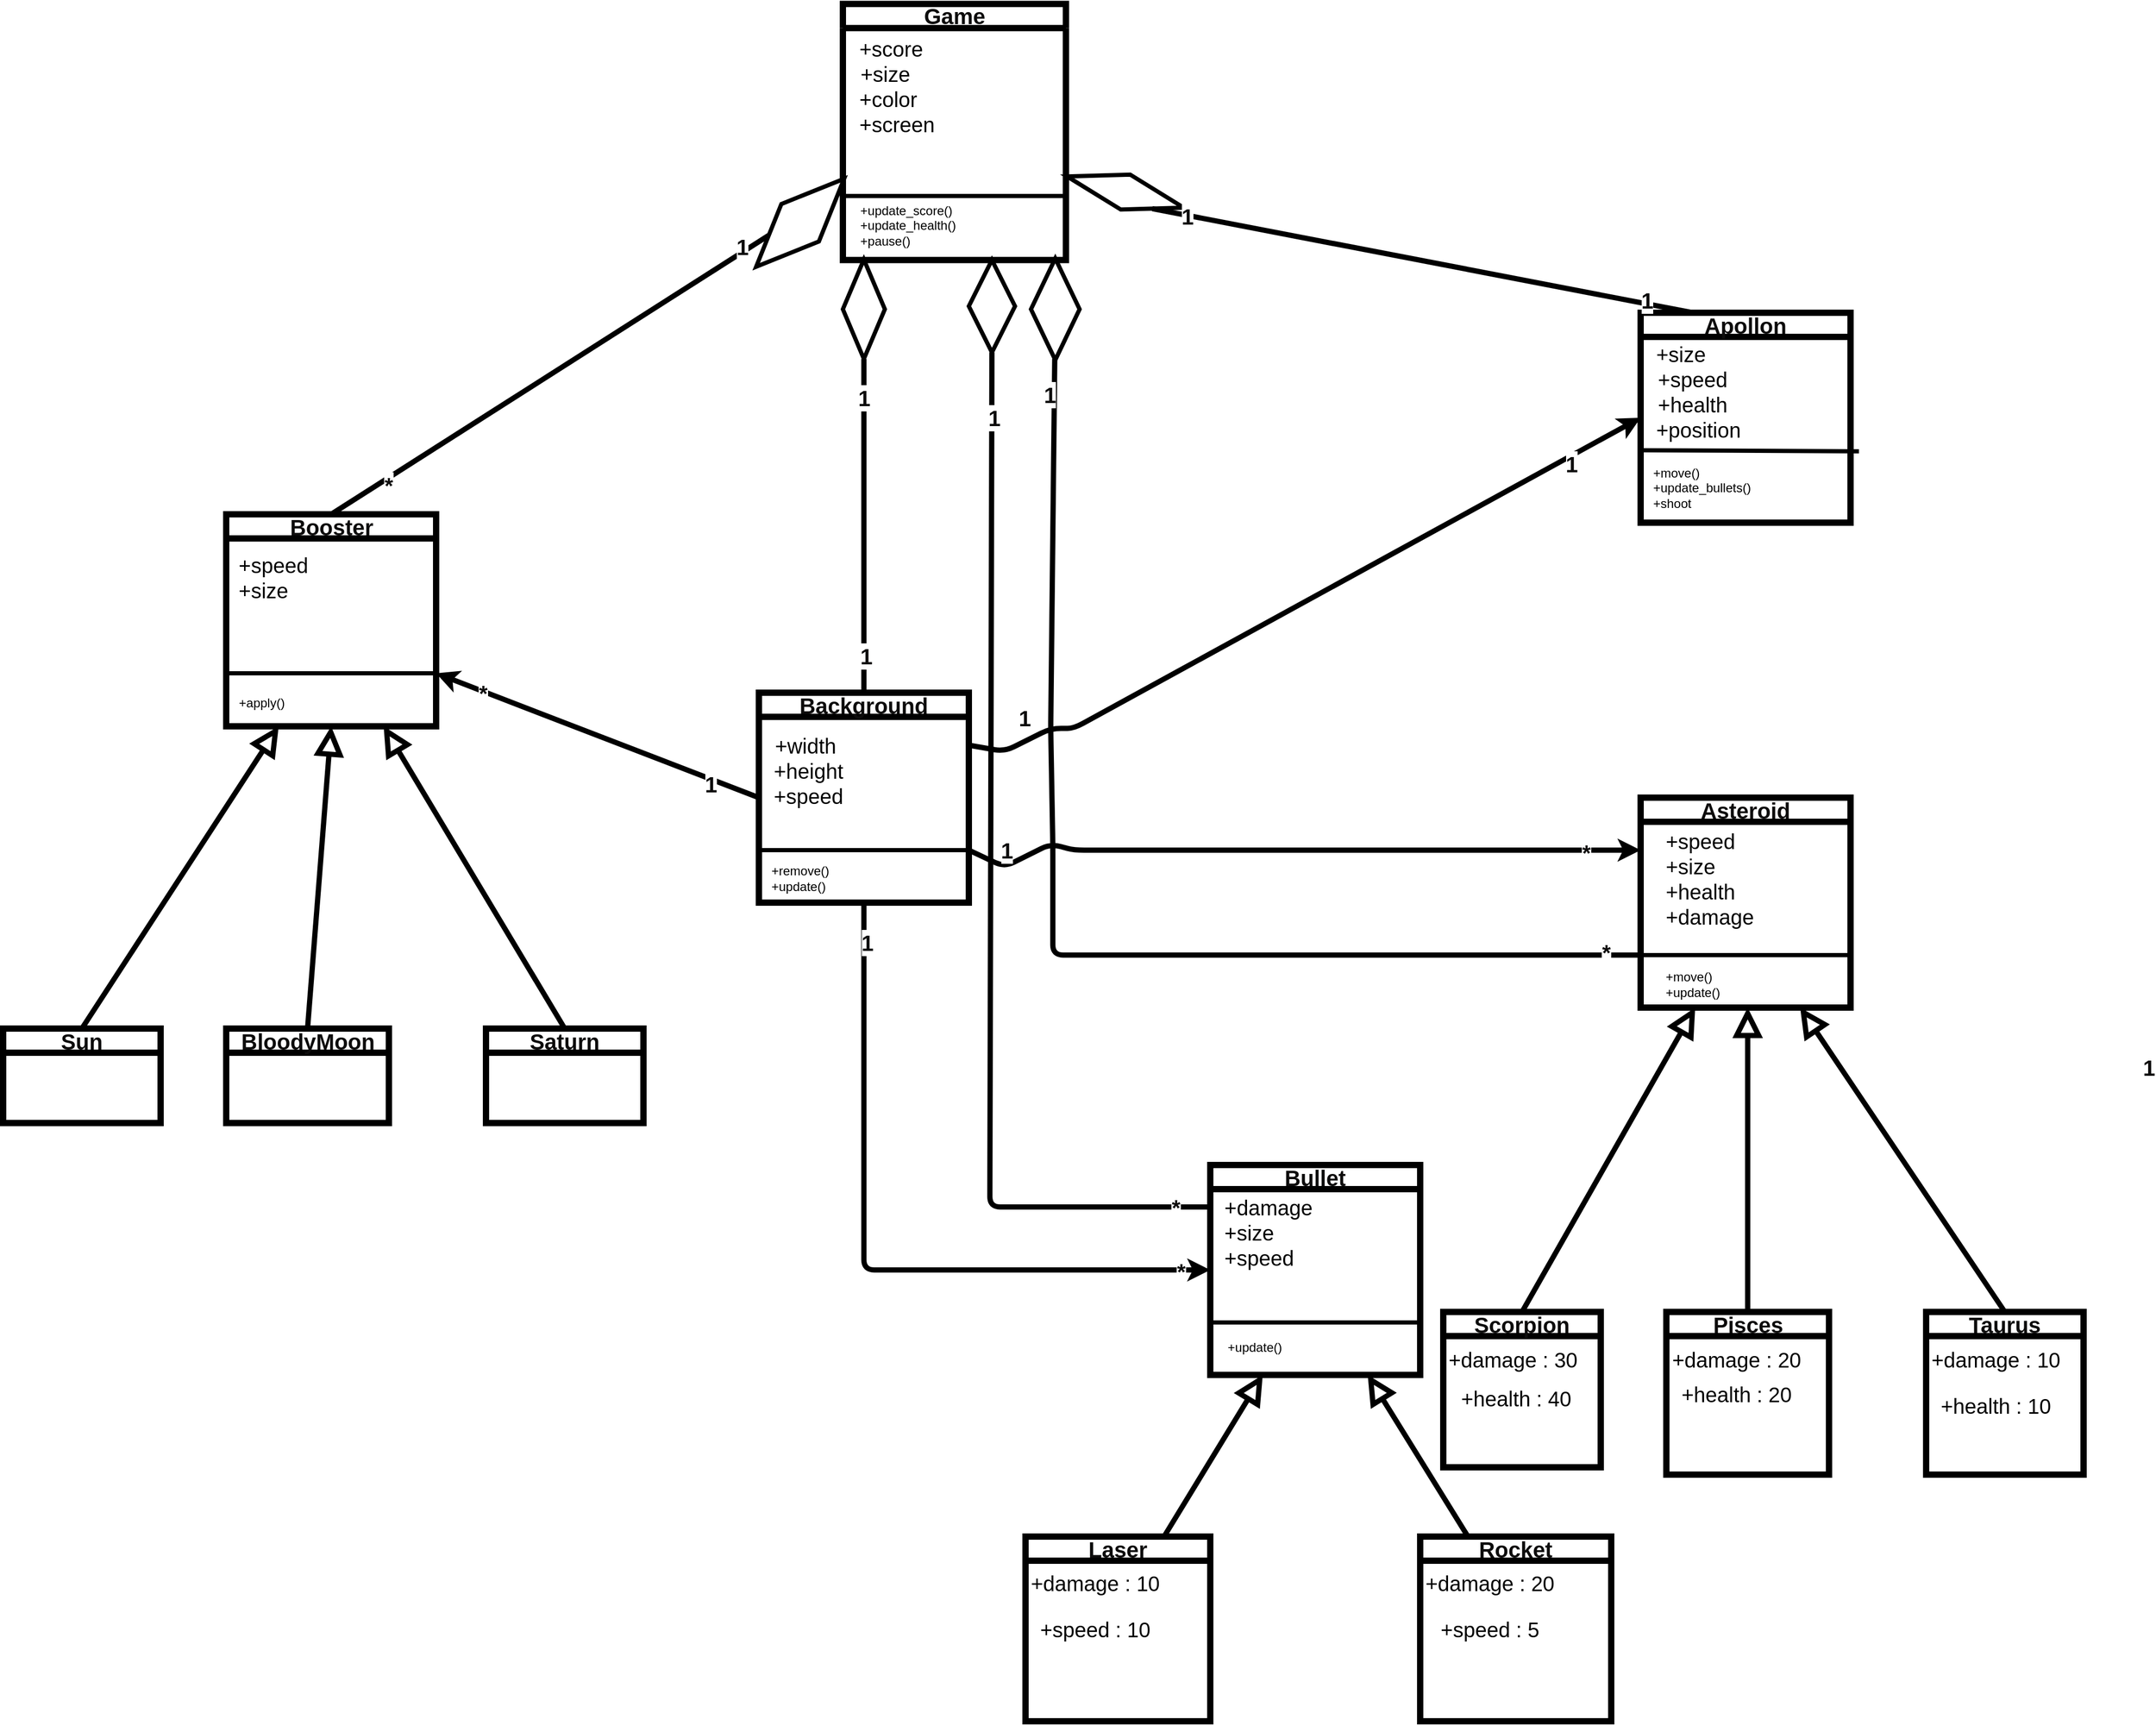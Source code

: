 <mxfile>
    <diagram id="zZiM5lEDfPUhspPy-8sA" name="Sayfa -1">
        <mxGraphModel dx="2327" dy="2325" grid="1" gridSize="22" guides="1" tooltips="1" connect="1" arrows="1" fold="1" page="1" pageScale="1" pageWidth="850" pageHeight="1400" background="#ffffff" math="0" shadow="0">
            <root>
                <mxCell id="0"/>
                <mxCell id="1" parent="0"/>
                <mxCell id="27" value="&lt;font style=&quot;font-size: 21px;&quot;&gt;BloodyMoon&lt;/font&gt;" style="swimlane;whiteSpace=wrap;html=1;fontStyle=1;horizontal=1;labelBorderColor=none;fontColor=#0d0c0c;fontSize=21;strokeWidth=6;" parent="1" vertex="1">
                    <mxGeometry x="-587.5" y="550" width="155" height="90" as="geometry"/>
                </mxCell>
                <mxCell id="34" value="&lt;font style=&quot;font-size: 21px;&quot;&gt;Sun&lt;/font&gt;" style="swimlane;whiteSpace=wrap;html=1;fontStyle=1;horizontal=1;labelBorderColor=none;fontColor=#0d0c0c;fontSize=21;strokeWidth=6;" parent="1" vertex="1">
                    <mxGeometry x="-800" y="550" width="150" height="90" as="geometry"/>
                </mxCell>
                <mxCell id="35" value="&lt;font style=&quot;font-size: 21px;&quot;&gt;Saturn&lt;/font&gt;" style="swimlane;whiteSpace=wrap;html=1;fontStyle=1;horizontal=1;labelBorderColor=none;fontColor=#0d0c0c;fontSize=21;strokeWidth=6;" parent="1" vertex="1">
                    <mxGeometry x="-340" y="550" width="150" height="90" as="geometry"/>
                </mxCell>
                <mxCell id="40" value="&lt;font style=&quot;font-size: 21px;&quot;&gt;Game&lt;/font&gt;" style="swimlane;whiteSpace=wrap;html=1;fontStyle=1;horizontal=1;labelBorderColor=none;fontColor=#0d0c0c;fontSize=21;strokeWidth=6;" parent="1" vertex="1">
                    <mxGeometry y="-426.24" width="212.5" height="244" as="geometry"/>
                </mxCell>
                <mxCell id="136" value="&amp;nbsp; +score&lt;br&gt;+size&lt;br&gt;&amp;nbsp;+color&lt;br&gt;&amp;nbsp; &amp;nbsp; +screen" style="text;html=1;align=center;verticalAlign=middle;resizable=0;points=[];autosize=1;strokeColor=none;fillColor=none;fontSize=20;" parent="40" vertex="1">
                    <mxGeometry x="-15.46" y="23" width="110" height="110" as="geometry"/>
                </mxCell>
                <mxCell id="174" value="&lt;span style=&quot;white-space: pre;&quot;&gt;&#9;&lt;/span&gt;&amp;nbsp; &amp;nbsp; +update_score()&lt;br&gt;&lt;span style=&quot;white-space: pre;&quot;&gt;&#9;&lt;/span&gt;&lt;span style=&quot;white-space-collapse: preserve;&quot;&gt;&amp;nbsp;    &lt;/span&gt;+update_health()&lt;br&gt;+pause()" style="text;html=1;align=center;verticalAlign=middle;resizable=0;points=[];autosize=1;strokeColor=none;fillColor=none;" parent="40" vertex="1">
                    <mxGeometry x="-37.46" y="178" width="154" height="66" as="geometry"/>
                </mxCell>
                <mxCell id="80" style="edgeStyle=none;html=1;fontSize=21;entryX=1;entryY=0.75;entryDx=0;entryDy=0;exitX=0;exitY=0.5;exitDx=0;exitDy=0;fontStyle=1;horizontal=1;labelBorderColor=none;fontColor=#0d0c0c;strokeWidth=5;" parent="1" source="41" target="43" edge="1">
                    <mxGeometry relative="1" as="geometry">
                        <mxPoint x="-130" y="210" as="sourcePoint"/>
                        <mxPoint x="-410" y="160" as="targetPoint"/>
                        <Array as="points"/>
                    </mxGeometry>
                </mxCell>
                <mxCell id="81" value="&lt;font style=&quot;font-size: 21px;&quot;&gt;*&lt;/font&gt;" style="edgeLabel;html=1;align=center;verticalAlign=middle;resizable=0;points=[];fontSize=21;fontStyle=1;horizontal=1;labelBorderColor=none;fontColor=#0d0c0c;" parent="80" vertex="1" connectable="0">
                    <mxGeometry x="0.707" y="1" relative="1" as="geometry">
                        <mxPoint as="offset"/>
                    </mxGeometry>
                </mxCell>
                <mxCell id="82" value="1" style="edgeLabel;html=1;align=center;verticalAlign=middle;resizable=0;points=[];fontSize=21;fontStyle=1;horizontal=1;labelBorderColor=none;fontColor=#0d0c0c;" parent="80" vertex="1" connectable="0">
                    <mxGeometry x="-0.713" y="4" relative="1" as="geometry">
                        <mxPoint as="offset"/>
                    </mxGeometry>
                </mxCell>
                <mxCell id="90" style="edgeStyle=none;html=1;fontSize=21;entryX=0;entryY=0.5;entryDx=0;entryDy=0;exitX=1;exitY=0.25;exitDx=0;exitDy=0;fontStyle=1;horizontal=1;labelBorderColor=none;fontColor=#0d0c0c;strokeWidth=5;" parent="1" source="41" target="85" edge="1">
                    <mxGeometry relative="1" as="geometry">
                        <mxPoint x="120" y="300" as="sourcePoint"/>
                        <mxPoint x="720" y="280" as="targetPoint"/>
                        <Array as="points">
                            <mxPoint x="154" y="286"/>
                            <mxPoint x="198" y="264"/>
                            <mxPoint x="220" y="264"/>
                        </Array>
                    </mxGeometry>
                </mxCell>
                <mxCell id="91" value="1" style="edgeLabel;html=1;align=center;verticalAlign=middle;resizable=0;points=[];fontSize=21;fontStyle=1;horizontal=1;labelBorderColor=none;fontColor=#0d0c0c;" parent="90" vertex="1" connectable="0">
                    <mxGeometry x="0.786" y="-3" relative="1" as="geometry">
                        <mxPoint y="4" as="offset"/>
                    </mxGeometry>
                </mxCell>
                <mxCell id="92" value="&lt;font style=&quot;font-size: 21px;&quot;&gt;1&lt;/font&gt;" style="edgeLabel;html=1;align=center;verticalAlign=middle;resizable=0;points=[];fontSize=21;fontStyle=1;horizontal=1;labelBorderColor=none;fontColor=#0d0c0c;" parent="90" vertex="1" connectable="0">
                    <mxGeometry x="-0.712" y="-4" relative="1" as="geometry">
                        <mxPoint x="-46" y="-14" as="offset"/>
                    </mxGeometry>
                </mxCell>
                <mxCell id="97" style="edgeStyle=none;html=1;fontSize=21;entryX=0;entryY=0.5;entryDx=0;entryDy=0;exitX=0.5;exitY=1;exitDx=0;exitDy=0;fontStyle=1;horizontal=1;labelBorderColor=none;fontColor=#0d0c0c;strokeWidth=5;" parent="1" source="41" target="44" edge="1">
                    <mxGeometry relative="1" as="geometry">
                        <mxPoint x="210.154" y="760.0" as="targetPoint"/>
                        <mxPoint x="10" y="310" as="sourcePoint"/>
                        <Array as="points">
                            <mxPoint x="20" y="780"/>
                            <mxPoint x="220" y="780"/>
                        </Array>
                    </mxGeometry>
                </mxCell>
                <mxCell id="98" value="1" style="edgeLabel;html=1;align=center;verticalAlign=middle;resizable=0;points=[];fontSize=21;fontStyle=1;horizontal=1;labelBorderColor=none;fontColor=#0d0c0c;" parent="97" vertex="1" connectable="0">
                    <mxGeometry x="-0.776" y="3" relative="1" as="geometry">
                        <mxPoint y="-38" as="offset"/>
                    </mxGeometry>
                </mxCell>
                <mxCell id="99" value="&lt;font style=&quot;font-size: 21px;&quot;&gt;*&lt;/font&gt;" style="edgeLabel;html=1;align=center;verticalAlign=middle;resizable=0;points=[];fontSize=21;fontStyle=1;horizontal=1;labelBorderColor=none;fontColor=#0d0c0c;" parent="97" vertex="1" connectable="0">
                    <mxGeometry x="0.776" y="-1" relative="1" as="geometry">
                        <mxPoint x="48" as="offset"/>
                    </mxGeometry>
                </mxCell>
                <mxCell id="116" style="edgeStyle=none;html=1;exitX=1;exitY=0.75;exitDx=0;exitDy=0;entryX=0;entryY=0.25;entryDx=0;entryDy=0;fontStyle=1;horizontal=1;labelBorderColor=none;fontColor=#0d0c0c;fontSize=21;strokeWidth=5;" parent="1" source="41" target="42" edge="1">
                    <mxGeometry relative="1" as="geometry">
                        <Array as="points">
                            <mxPoint x="154" y="396"/>
                            <mxPoint x="198" y="374"/>
                            <mxPoint x="220" y="380"/>
                        </Array>
                    </mxGeometry>
                </mxCell>
                <mxCell id="117" value="&lt;span style=&quot;font-size: 21px;&quot;&gt;&lt;br style=&quot;font-size: 21px;&quot;&gt;&lt;/span&gt;" style="edgeLabel;html=1;align=center;verticalAlign=middle;resizable=0;points=[];fontStyle=1;horizontal=1;labelBorderColor=none;fontColor=#0d0c0c;fontSize=21;" parent="116" vertex="1" connectable="0">
                    <mxGeometry x="-0.853" relative="1" as="geometry">
                        <mxPoint as="offset"/>
                    </mxGeometry>
                </mxCell>
                <mxCell id="119" value="&lt;font style=&quot;font-size: 21px;&quot;&gt;1&lt;/font&gt;" style="edgeLabel;html=1;align=center;verticalAlign=middle;resizable=0;points=[];fontSize=21;fontStyle=1;horizontal=1;labelBorderColor=none;fontColor=#0d0c0c;" parent="116" vertex="1" connectable="0">
                    <mxGeometry x="-0.834" y="-7" relative="1" as="geometry">
                        <mxPoint x="-16" y="-15" as="offset"/>
                    </mxGeometry>
                </mxCell>
                <mxCell id="121" value="&lt;font style=&quot;font-size: 21px;&quot;&gt;*&lt;/font&gt;" style="edgeLabel;html=1;align=center;verticalAlign=middle;resizable=0;points=[];fontSize=21;fontStyle=1;horizontal=1;labelBorderColor=none;fontColor=#0d0c0c;" parent="116" vertex="1" connectable="0">
                    <mxGeometry x="0.843" y="-2" relative="1" as="geometry">
                        <mxPoint x="-1" as="offset"/>
                    </mxGeometry>
                </mxCell>
                <mxCell id="41" value="&lt;font style=&quot;font-size: 21px;&quot;&gt;Background&lt;/font&gt;" style="swimlane;whiteSpace=wrap;html=1;fontStyle=1;horizontal=1;labelBorderColor=none;fontColor=#0d0c0c;fontSize=21;strokeWidth=6;" parent="1" vertex="1">
                    <mxGeometry x="-80" y="230" width="200" height="200" as="geometry"/>
                </mxCell>
                <mxCell id="135" value="&lt;font style=&quot;font-size: 20px;&quot;&gt;+width&lt;br&gt;&amp;nbsp;+height&lt;br&gt;&amp;nbsp;+speed&lt;br&gt;&lt;/font&gt;" style="text;html=1;align=center;verticalAlign=middle;resizable=0;points=[];autosize=1;strokeColor=none;fillColor=none;" parent="41" vertex="1">
                    <mxGeometry y="30" width="88" height="88" as="geometry"/>
                </mxCell>
                <mxCell id="178" value="+remove()&lt;br&gt;&lt;div style=&quot;text-align: left;&quot;&gt;&lt;span style=&quot;background-color: initial;&quot;&gt;+update()&lt;/span&gt;&lt;/div&gt;" style="text;html=1;align=center;verticalAlign=middle;resizable=0;points=[];autosize=1;strokeColor=none;fillColor=none;" parent="41" vertex="1">
                    <mxGeometry x="6.27" y="155" width="66" height="44" as="geometry"/>
                </mxCell>
                <mxCell id="42" value="&lt;font style=&quot;font-size: 21px;&quot;&gt;Asteroid&lt;/font&gt;" style="swimlane;whiteSpace=wrap;html=1;fontStyle=1;horizontal=1;labelBorderColor=none;fontColor=#0d0c0c;fontSize=21;strokeWidth=6;" parent="1" vertex="1">
                    <mxGeometry x="760" y="330" width="200" height="200" as="geometry"/>
                </mxCell>
                <mxCell id="157" value="+speed&lt;br&gt;+size&lt;br&gt;+health&lt;br&gt;+damage" style="text;html=1;align=left;verticalAlign=middle;resizable=0;points=[];autosize=1;strokeColor=none;fillColor=none;fontSize=20;" parent="42" vertex="1">
                    <mxGeometry x="22" y="22" width="110" height="110" as="geometry"/>
                </mxCell>
                <mxCell id="176" value="+move()&lt;br&gt;&lt;div style=&quot;&quot;&gt;&lt;span style=&quot;background-color: initial;&quot;&gt;+update()&lt;/span&gt;&lt;/div&gt;" style="text;html=1;align=left;verticalAlign=middle;resizable=0;points=[];autosize=1;strokeColor=none;fillColor=none;" parent="42" vertex="1">
                    <mxGeometry x="22" y="156" width="66" height="44" as="geometry"/>
                </mxCell>
                <mxCell id="43" value="&lt;font style=&quot;font-size: 21px;&quot;&gt;Booster&lt;/font&gt;" style="swimlane;whiteSpace=wrap;html=1;fontStyle=1;horizontal=1;labelBorderColor=none;fontColor=#0d0c0c;fontSize=21;strokeWidth=6;" parent="1" vertex="1">
                    <mxGeometry x="-587.5" y="60" width="200" height="202" as="geometry"/>
                </mxCell>
                <mxCell id="156" value="+speed&lt;br&gt;&lt;div style=&quot;text-align: left;&quot;&gt;&lt;span style=&quot;background-color: initial;&quot;&gt;+size&lt;/span&gt;&lt;/div&gt;" style="text;html=1;align=center;verticalAlign=middle;resizable=0;points=[];autosize=1;strokeColor=none;fillColor=none;fontSize=20;" parent="43" vertex="1">
                    <mxGeometry y="27" width="88" height="66" as="geometry"/>
                </mxCell>
                <mxCell id="179" value="+apply()" style="text;html=1;align=center;verticalAlign=middle;resizable=0;points=[];autosize=1;strokeColor=none;fillColor=none;" parent="43" vertex="1">
                    <mxGeometry y="158" width="66" height="44" as="geometry"/>
                </mxCell>
                <mxCell id="31" value="&lt;font style=&quot;font-size: 21px;&quot;&gt;Rocket&lt;/font&gt;" style="swimlane;whiteSpace=wrap;html=1;fontStyle=1;horizontal=1;labelBorderColor=none;fontColor=#0d0c0c;fontSize=21;strokeWidth=6;" parent="1" vertex="1">
                    <mxGeometry x="550" y="1034" width="182" height="176" as="geometry"/>
                </mxCell>
                <mxCell id="169" value="+damage : 20" style="text;html=1;align=center;verticalAlign=middle;resizable=0;points=[];autosize=1;strokeColor=none;fillColor=none;fontSize=20;" parent="31" vertex="1">
                    <mxGeometry y="22" width="132" height="44" as="geometry"/>
                </mxCell>
                <mxCell id="172" value="+speed : 5" style="text;html=1;align=center;verticalAlign=middle;resizable=0;points=[];autosize=1;strokeColor=none;fillColor=none;fontSize=20;" parent="31" vertex="1">
                    <mxGeometry x="11" y="66" width="110" height="44" as="geometry"/>
                </mxCell>
                <mxCell id="44" value="&lt;font style=&quot;font-size: 21px;&quot;&gt;Bullet&lt;/font&gt;" style="swimlane;whiteSpace=wrap;html=1;startSize=23;fontStyle=1;horizontal=1;labelBorderColor=none;fontColor=#0d0c0c;fontSize=21;strokeWidth=6;" parent="1" vertex="1">
                    <mxGeometry x="350" y="680" width="200" height="200" as="geometry"/>
                </mxCell>
                <mxCell id="158" value="&lt;div style=&quot;text-align: left;&quot;&gt;&lt;span style=&quot;background-color: initial;&quot;&gt;+damage&lt;/span&gt;&lt;/div&gt;&lt;div style=&quot;text-align: left;&quot;&gt;&lt;span style=&quot;background-color: initial;&quot;&gt;+size&lt;/span&gt;&lt;/div&gt;&lt;div style=&quot;text-align: left;&quot;&gt;&lt;span style=&quot;background-color: initial;&quot;&gt;+speed&lt;/span&gt;&lt;/div&gt;" style="text;html=1;align=center;verticalAlign=middle;resizable=0;points=[];autosize=1;strokeColor=none;fillColor=none;fontSize=20;" parent="44" vertex="1">
                    <mxGeometry y="20" width="110" height="88" as="geometry"/>
                </mxCell>
                <mxCell id="177" value="+update()" style="text;html=1;align=center;verticalAlign=middle;resizable=0;points=[];autosize=1;strokeColor=none;fillColor=none;" parent="44" vertex="1">
                    <mxGeometry x="9" y="151.5" width="66" height="44" as="geometry"/>
                </mxCell>
                <mxCell id="46" value="" style="endArrow=none;html=1;exitX=0.5;exitY=0;exitDx=0;exitDy=0;entryX=0;entryY=1;entryDx=0;entryDy=0;fontStyle=1;horizontal=1;labelBorderColor=none;fontColor=#0d0c0c;fontSize=21;strokeWidth=5;" parent="1" source="43" target="45" edge="1">
                    <mxGeometry width="50" height="50" relative="1" as="geometry">
                        <mxPoint x="188" y="370" as="sourcePoint"/>
                        <mxPoint x="-30" y="-190" as="targetPoint"/>
                    </mxGeometry>
                </mxCell>
                <mxCell id="59" value="1&lt;br style=&quot;font-size: 21px;&quot;&gt;" style="edgeLabel;html=1;align=center;verticalAlign=middle;resizable=0;points=[];fontSize=21;fontStyle=1;horizontal=1;labelBorderColor=none;fontColor=#0d0c0c;" parent="46" vertex="1" connectable="0">
                    <mxGeometry x="0.771" y="-1" relative="1" as="geometry">
                        <mxPoint x="21" y="-21" as="offset"/>
                    </mxGeometry>
                </mxCell>
                <mxCell id="78" value="&lt;font style=&quot;font-size: 21px;&quot;&gt;*&lt;/font&gt;" style="edgeLabel;html=1;align=center;verticalAlign=middle;resizable=0;points=[];fontSize=21;fontStyle=1;horizontal=1;labelBorderColor=none;fontColor=#0d0c0c;" parent="46" vertex="1" connectable="0">
                    <mxGeometry x="-0.61" y="-2" relative="1" as="geometry">
                        <mxPoint x="-28" y="22" as="offset"/>
                    </mxGeometry>
                </mxCell>
                <mxCell id="58" value="" style="rhombus;whiteSpace=wrap;html=1;fontStyle=1;horizontal=1;labelBorderColor=none;fontColor=#0d0c0c;fontSize=21;strokeWidth=4;" parent="1" vertex="1">
                    <mxGeometry y="-182.75" width="40" height="94.75" as="geometry"/>
                </mxCell>
                <mxCell id="61" value="" style="endArrow=none;html=1;fontSize=21;entryX=0.5;entryY=1;entryDx=0;entryDy=0;exitX=0.5;exitY=0;exitDx=0;exitDy=0;fontStyle=1;horizontal=1;labelBorderColor=none;fontColor=#0d0c0c;strokeWidth=5;" parent="1" source="41" target="58" edge="1">
                    <mxGeometry width="50" height="50" relative="1" as="geometry">
                        <mxPoint x="280" y="320" as="sourcePoint"/>
                        <mxPoint x="310" y="260" as="targetPoint"/>
                    </mxGeometry>
                </mxCell>
                <mxCell id="62" value="1" style="edgeLabel;html=1;align=center;verticalAlign=middle;resizable=0;points=[];fontSize=21;fontStyle=1;horizontal=1;labelBorderColor=none;fontColor=#0d0c0c;" parent="61" vertex="1" connectable="0">
                    <mxGeometry x="0.772" relative="1" as="geometry">
                        <mxPoint as="offset"/>
                    </mxGeometry>
                </mxCell>
                <mxCell id="63" value="1" style="edgeLabel;html=1;align=center;verticalAlign=middle;resizable=0;points=[];fontSize=21;fontStyle=1;horizontal=1;labelBorderColor=none;fontColor=#0d0c0c;" parent="61" vertex="1" connectable="0">
                    <mxGeometry x="-0.779" y="-2" relative="1" as="geometry">
                        <mxPoint as="offset"/>
                    </mxGeometry>
                </mxCell>
                <mxCell id="67" value="" style="endArrow=none;html=1;fontSize=21;exitX=0;exitY=0.75;exitDx=0;exitDy=0;fontStyle=1;horizontal=1;labelBorderColor=none;fontColor=#0d0c0c;strokeWidth=5;" parent="1" source="42" target="71" edge="1">
                    <mxGeometry width="50" height="50" relative="1" as="geometry">
                        <mxPoint x="550" y="260" as="sourcePoint"/>
                        <mxPoint x="300" y="210" as="targetPoint"/>
                        <Array as="points">
                            <mxPoint x="200" y="480"/>
                            <mxPoint x="200" y="374"/>
                            <mxPoint x="198" y="264"/>
                        </Array>
                    </mxGeometry>
                </mxCell>
                <mxCell id="74" value="&lt;font style=&quot;font-size: 21px;&quot;&gt;1&lt;/font&gt;" style="edgeLabel;html=1;align=center;verticalAlign=middle;resizable=0;points=[];fontSize=21;fontStyle=1;horizontal=1;labelBorderColor=none;fontColor=#0d0c0c;" parent="67" vertex="1" connectable="0">
                    <mxGeometry x="0.735" y="3" relative="1" as="geometry">
                        <mxPoint y="-116" as="offset"/>
                    </mxGeometry>
                </mxCell>
                <mxCell id="105" value="&lt;font style=&quot;font-size: 21px;&quot;&gt;*&lt;/font&gt;" style="edgeLabel;html=1;align=center;verticalAlign=middle;resizable=0;points=[];fontSize=21;fontStyle=1;horizontal=1;labelBorderColor=none;fontColor=#0d0c0c;" parent="67" vertex="1" connectable="0">
                    <mxGeometry x="-0.941" y="-3" relative="1" as="geometry">
                        <mxPoint as="offset"/>
                    </mxGeometry>
                </mxCell>
                <mxCell id="71" value="" style="rhombus;whiteSpace=wrap;html=1;fontSize=21;rotation=90;fontStyle=1;horizontal=1;labelBorderColor=none;fontColor=#0d0c0c;strokeWidth=4;" parent="1" vertex="1">
                    <mxGeometry x="154" y="-158.53" width="96.72" height="46.32" as="geometry"/>
                </mxCell>
                <mxCell id="84" value="" style="rhombus;whiteSpace=wrap;html=1;rotation=-75;fontStyle=1;horizontal=1;labelBorderColor=none;fontColor=#0d0c0c;fontSize=21;strokeWidth=4;" parent="1" vertex="1">
                    <mxGeometry x="251.99" y="-304.55" width="34.49" height="115.12" as="geometry"/>
                </mxCell>
                <mxCell id="85" value="&lt;font style=&quot;font-size: 21px;&quot;&gt;Apollon&lt;/font&gt;" style="swimlane;whiteSpace=wrap;html=1;fontSize=21;fontStyle=1;horizontal=1;labelBorderColor=none;fontColor=#0d0c0c;strokeWidth=6;" parent="1" vertex="1">
                    <mxGeometry x="760" y="-132" width="200" height="200" as="geometry"/>
                </mxCell>
                <mxCell id="155" value="+size&lt;br&gt;&amp;nbsp; &amp;nbsp; +speed&lt;br&gt;&amp;nbsp; &amp;nbsp; +health&lt;br&gt;&amp;nbsp; &amp;nbsp; &amp;nbsp; +position" style="text;html=1;align=center;verticalAlign=middle;resizable=0;points=[];autosize=1;strokeColor=none;fillColor=none;fontSize=20;" parent="85" vertex="1">
                    <mxGeometry x="-28" y="19.79" width="132" height="110" as="geometry"/>
                </mxCell>
                <mxCell id="175" value="+move()&lt;br&gt;+update_bullets()&lt;br&gt;+shoot" style="text;html=1;align=left;verticalAlign=middle;resizable=0;points=[];autosize=1;strokeColor=none;fillColor=none;" parent="85" vertex="1">
                    <mxGeometry x="10" y="134" width="110" height="66" as="geometry"/>
                </mxCell>
                <mxCell id="87" value="" style="endArrow=none;html=1;fontSize=21;exitX=0.25;exitY=0;exitDx=0;exitDy=0;entryX=0;entryY=1;entryDx=0;entryDy=0;fontStyle=1;horizontal=1;labelBorderColor=none;fontColor=#0d0c0c;strokeWidth=5;" parent="1" source="85" target="84" edge="1">
                    <mxGeometry width="50" height="50" relative="1" as="geometry">
                        <mxPoint x="540" y="560" as="sourcePoint"/>
                        <mxPoint x="330" y="110" as="targetPoint"/>
                    </mxGeometry>
                </mxCell>
                <mxCell id="109" value="1" style="edgeLabel;html=1;align=center;verticalAlign=middle;resizable=0;points=[];fontSize=21;fontStyle=1;horizontal=1;labelBorderColor=none;fontColor=#0d0c0c;" parent="87" vertex="1" connectable="0">
                    <mxGeometry x="0.874" y="1" relative="1" as="geometry">
                        <mxPoint x="1" as="offset"/>
                    </mxGeometry>
                </mxCell>
                <mxCell id="110" value="1" style="edgeLabel;html=1;align=center;verticalAlign=middle;resizable=0;points=[];fontSize=21;fontStyle=1;horizontal=1;labelBorderColor=none;fontColor=#0d0c0c;" parent="87" vertex="1" connectable="0">
                    <mxGeometry x="-0.825" y="-4" relative="1" as="geometry">
                        <mxPoint as="offset"/>
                    </mxGeometry>
                </mxCell>
                <mxCell id="93" value="" style="rhombus;whiteSpace=wrap;html=1;fontStyle=1;horizontal=1;labelBorderColor=none;fontColor=#0d0c0c;fontSize=21;strokeWidth=4;" parent="1" vertex="1">
                    <mxGeometry x="120" y="-182.24" width="44" height="88" as="geometry"/>
                </mxCell>
                <mxCell id="94" value="" style="endArrow=none;html=1;fontSize=21;entryX=0.5;entryY=1;entryDx=0;entryDy=0;fontStyle=1;horizontal=1;labelBorderColor=none;fontColor=#0d0c0c;strokeWidth=5;" parent="1" target="93" edge="1">
                    <mxGeometry width="50" height="50" relative="1" as="geometry">
                        <mxPoint x="350" y="720" as="sourcePoint"/>
                        <mxPoint x="290" y="270" as="targetPoint"/>
                        <Array as="points">
                            <mxPoint x="290" y="720"/>
                            <mxPoint x="140" y="720"/>
                        </Array>
                    </mxGeometry>
                </mxCell>
                <mxCell id="95" value="&lt;font style=&quot;font-size: 21px;&quot;&gt;*&lt;/font&gt;" style="edgeLabel;html=1;align=center;verticalAlign=middle;resizable=0;points=[];fontSize=21;fontStyle=1;horizontal=1;labelBorderColor=none;fontColor=#0d0c0c;" parent="94" vertex="1" connectable="0">
                    <mxGeometry x="-0.858" y="-2" relative="1" as="geometry">
                        <mxPoint x="39" y="2" as="offset"/>
                    </mxGeometry>
                </mxCell>
                <mxCell id="96" value="1" style="edgeLabel;html=1;align=center;verticalAlign=middle;resizable=0;points=[];fontSize=21;fontStyle=1;horizontal=1;labelBorderColor=none;fontColor=#0d0c0c;" parent="94" vertex="1" connectable="0">
                    <mxGeometry x="0.879" y="-2" relative="1" as="geometry">
                        <mxPoint as="offset"/>
                    </mxGeometry>
                </mxCell>
                <mxCell id="122" value="" style="endArrow=block;endSize=16;endFill=0;html=1;rounded=0;sourcePerimeterSpacing=8;targetPerimeterSpacing=8;curved=1;exitX=0.5;exitY=0;exitDx=0;exitDy=0;entryX=0.75;entryY=1;entryDx=0;entryDy=0;strokeWidth=5;" parent="1" source="35" target="43" edge="1">
                    <mxGeometry width="160" relative="1" as="geometry">
                        <mxPoint x="-308" y="396" as="sourcePoint"/>
                        <mxPoint x="-148" y="396" as="targetPoint"/>
                    </mxGeometry>
                </mxCell>
                <mxCell id="123" value="" style="endArrow=block;endSize=16;endFill=0;html=1;rounded=0;sourcePerimeterSpacing=8;targetPerimeterSpacing=8;curved=1;exitX=0.5;exitY=0;exitDx=0;exitDy=0;entryX=0.5;entryY=1;entryDx=0;entryDy=0;strokeWidth=5;" parent="1" source="27" target="43" edge="1">
                    <mxGeometry width="160" relative="1" as="geometry">
                        <mxPoint x="-340" y="550" as="sourcePoint"/>
                        <mxPoint x="-535.0" y="260" as="targetPoint"/>
                    </mxGeometry>
                </mxCell>
                <mxCell id="124" value="" style="endArrow=block;endSize=16;endFill=0;html=1;rounded=0;sourcePerimeterSpacing=8;targetPerimeterSpacing=8;curved=1;exitX=0.5;exitY=0;exitDx=0;exitDy=0;entryX=0.25;entryY=1;entryDx=0;entryDy=0;strokeWidth=5;" parent="1" source="34" target="43" edge="1">
                    <mxGeometry width="160" relative="1" as="geometry">
                        <mxPoint x="-488.0" y="572" as="sourcePoint"/>
                        <mxPoint x="-488.0" y="282" as="targetPoint"/>
                    </mxGeometry>
                </mxCell>
                <mxCell id="29" value="&lt;font style=&quot;font-size: 21px;&quot;&gt;Laser&lt;/font&gt;" style="swimlane;whiteSpace=wrap;html=1;fontStyle=1;horizontal=1;labelBorderColor=none;fontColor=#0d0c0c;fontSize=21;strokeWidth=6;" parent="1" vertex="1">
                    <mxGeometry x="174" y="1034" width="176" height="176" as="geometry"/>
                </mxCell>
                <mxCell id="167" value="+damage : 10" style="text;html=1;align=center;verticalAlign=middle;resizable=0;points=[];autosize=1;strokeColor=none;fillColor=none;fontSize=20;" parent="29" vertex="1">
                    <mxGeometry y="22" width="132" height="44" as="geometry"/>
                </mxCell>
                <mxCell id="171" value="+speed : 10" style="text;html=1;align=center;verticalAlign=middle;resizable=0;points=[];autosize=1;strokeColor=none;fillColor=none;fontSize=20;" parent="29" vertex="1">
                    <mxGeometry y="66" width="132" height="44" as="geometry"/>
                </mxCell>
                <mxCell id="125" value="" style="endArrow=block;endSize=16;endFill=0;html=1;rounded=0;sourcePerimeterSpacing=8;targetPerimeterSpacing=8;curved=1;exitX=0.75;exitY=0;exitDx=0;exitDy=0;entryX=0.25;entryY=1;entryDx=0;entryDy=0;strokeWidth=5;" parent="1" source="29" target="44" edge="1">
                    <mxGeometry width="160" relative="1" as="geometry">
                        <mxPoint x="19" y="1060" as="sourcePoint"/>
                        <mxPoint x="-176.0" y="770" as="targetPoint"/>
                    </mxGeometry>
                </mxCell>
                <mxCell id="126" value="" style="endArrow=block;endSize=16;endFill=0;html=1;rounded=0;sourcePerimeterSpacing=8;targetPerimeterSpacing=8;curved=1;exitX=0.25;exitY=0;exitDx=0;exitDy=0;entryX=0.75;entryY=1;entryDx=0;entryDy=0;strokeWidth=5;" parent="1" source="31" target="44" edge="1">
                    <mxGeometry width="160" relative="1" as="geometry">
                        <mxPoint x="328" y="1056.0" as="sourcePoint"/>
                        <mxPoint x="422" y="902" as="targetPoint"/>
                    </mxGeometry>
                </mxCell>
                <mxCell id="45" value="" style="rhombus;whiteSpace=wrap;html=1;fontStyle=1;horizontal=1;labelBorderColor=none;fontColor=#0d0c0c;fontSize=21;strokeWidth=4;rotation=45;" parent="1" vertex="1">
                    <mxGeometry x="-66" y="-276.98" width="50.54" height="118.45" as="geometry"/>
                </mxCell>
                <mxCell id="140" value="" style="endArrow=none;html=1;rounded=0;fontSize=20;startSize=14;endSize=14;sourcePerimeterSpacing=8;targetPerimeterSpacing=8;curved=1;exitX=0;exitY=0.75;exitDx=0;exitDy=0;entryX=1;entryY=0.75;entryDx=0;entryDy=0;strokeWidth=4;" parent="1" source="40" target="40" edge="1">
                    <mxGeometry width="50" height="50" relative="1" as="geometry">
                        <mxPoint x="220" y="-148" as="sourcePoint"/>
                        <mxPoint x="220" y="-264" as="targetPoint"/>
                    </mxGeometry>
                </mxCell>
                <mxCell id="143" value="" style="endArrow=none;html=1;rounded=0;strokeWidth=4;fontSize=20;startSize=14;endSize=14;sourcePerimeterSpacing=8;targetPerimeterSpacing=8;curved=1;exitX=0.226;exitY=1.011;exitDx=0;exitDy=0;exitPerimeter=0;" parent="1" source="155" edge="1">
                    <mxGeometry width="50" height="50" relative="1" as="geometry">
                        <mxPoint x="594" y="-16" as="sourcePoint"/>
                        <mxPoint x="968" as="targetPoint"/>
                    </mxGeometry>
                </mxCell>
                <mxCell id="148" value="&lt;font style=&quot;font-size: 21px;&quot;&gt;Pisces&lt;/font&gt;" style="swimlane;whiteSpace=wrap;html=1;fontStyle=1;horizontal=1;labelBorderColor=none;fontColor=#0d0c0c;fontSize=21;strokeWidth=6;" parent="1" vertex="1">
                    <mxGeometry x="784.5" y="820" width="155" height="155" as="geometry"/>
                </mxCell>
                <mxCell id="164" value="+damage : 20" style="text;html=1;align=center;verticalAlign=middle;resizable=0;points=[];autosize=1;strokeColor=none;fillColor=none;fontSize=20;" parent="148" vertex="1">
                    <mxGeometry y="23" width="132" height="44" as="geometry"/>
                </mxCell>
                <mxCell id="168" value="+health : 20" style="text;html=1;align=center;verticalAlign=middle;resizable=0;points=[];autosize=1;strokeColor=none;fillColor=none;fontSize=20;" parent="148" vertex="1">
                    <mxGeometry y="55.5" width="132" height="44" as="geometry"/>
                </mxCell>
                <mxCell id="149" value="&lt;font style=&quot;font-size: 21px;&quot;&gt;Scorpion&lt;/font&gt;" style="swimlane;whiteSpace=wrap;html=1;fontStyle=1;horizontal=1;labelBorderColor=none;fontColor=#0d0c0c;fontSize=21;strokeWidth=6;" parent="1" vertex="1">
                    <mxGeometry x="572" y="820" width="150" height="148" as="geometry"/>
                </mxCell>
                <mxCell id="163" value="+damage : 30" style="text;html=1;align=center;verticalAlign=middle;resizable=0;points=[];autosize=1;strokeColor=none;fillColor=none;fontSize=20;" parent="149" vertex="1">
                    <mxGeometry y="23" width="132" height="44" as="geometry"/>
                </mxCell>
                <mxCell id="166" value="+health : 40" style="text;html=1;align=center;verticalAlign=middle;resizable=0;points=[];autosize=1;strokeColor=none;fillColor=none;fontSize=20;" parent="149" vertex="1">
                    <mxGeometry x="3" y="60" width="132" height="44" as="geometry"/>
                </mxCell>
                <mxCell id="150" value="&lt;font style=&quot;font-size: 21px;&quot;&gt;Taurus&lt;/font&gt;" style="swimlane;whiteSpace=wrap;html=1;fontStyle=1;horizontal=1;labelBorderColor=none;fontColor=#0d0c0c;fontSize=21;strokeWidth=6;" parent="1" vertex="1">
                    <mxGeometry x="1032" y="820" width="150" height="155" as="geometry"/>
                </mxCell>
                <mxCell id="165" value="+damage : 10" style="text;html=1;align=center;verticalAlign=middle;resizable=0;points=[];autosize=1;strokeColor=none;fillColor=none;fontSize=20;" parent="150" vertex="1">
                    <mxGeometry y="23" width="132" height="44" as="geometry"/>
                </mxCell>
                <mxCell id="170" value="+health : 10" style="text;html=1;align=center;verticalAlign=middle;resizable=0;points=[];autosize=1;strokeColor=none;fillColor=none;fontSize=20;" parent="150" vertex="1">
                    <mxGeometry y="67" width="132" height="44" as="geometry"/>
                </mxCell>
                <mxCell id="151" value="1" style="edgeLabel;html=1;align=center;verticalAlign=middle;resizable=0;points=[];fontSize=21;fontStyle=1;horizontal=1;labelBorderColor=none;fontColor=#0d0c0c;" parent="1" vertex="1" connectable="0">
                    <mxGeometry x="1243.643" y="586.672" as="geometry"/>
                </mxCell>
                <mxCell id="152" value="" style="endArrow=block;endSize=16;endFill=0;html=1;rounded=0;sourcePerimeterSpacing=8;targetPerimeterSpacing=8;curved=1;exitX=0.5;exitY=0;exitDx=0;exitDy=0;entryX=0.75;entryY=1;entryDx=0;entryDy=0;strokeWidth=5;" parent="1" source="150" edge="1">
                    <mxGeometry width="160" relative="1" as="geometry">
                        <mxPoint x="1064" y="666" as="sourcePoint"/>
                        <mxPoint x="912" y="530" as="targetPoint"/>
                    </mxGeometry>
                </mxCell>
                <mxCell id="153" value="" style="endArrow=block;endSize=16;endFill=0;html=1;rounded=0;sourcePerimeterSpacing=8;targetPerimeterSpacing=8;curved=1;exitX=0.5;exitY=0;exitDx=0;exitDy=0;entryX=0.5;entryY=1;entryDx=0;entryDy=0;strokeWidth=5;" parent="1" source="148" edge="1">
                    <mxGeometry width="160" relative="1" as="geometry">
                        <mxPoint x="1032" y="820" as="sourcePoint"/>
                        <mxPoint x="862" y="530" as="targetPoint"/>
                    </mxGeometry>
                </mxCell>
                <mxCell id="154" value="" style="endArrow=block;endSize=16;endFill=0;html=1;rounded=0;sourcePerimeterSpacing=8;targetPerimeterSpacing=8;curved=1;exitX=0.5;exitY=0;exitDx=0;exitDy=0;entryX=0.25;entryY=1;entryDx=0;entryDy=0;strokeWidth=5;" parent="1" source="149" edge="1">
                    <mxGeometry width="160" relative="1" as="geometry">
                        <mxPoint x="884.0" y="842" as="sourcePoint"/>
                        <mxPoint x="812" y="530" as="targetPoint"/>
                    </mxGeometry>
                </mxCell>
                <mxCell id="159" value="" style="endArrow=none;html=1;rounded=0;strokeWidth=4;fontSize=20;startSize=14;endSize=14;sourcePerimeterSpacing=8;targetPerimeterSpacing=8;curved=1;exitX=0;exitY=0.75;exitDx=0;exitDy=0;entryX=1;entryY=0.75;entryDx=0;entryDy=0;" parent="1" source="44" target="44" edge="1">
                    <mxGeometry width="50" height="50" relative="1" as="geometry">
                        <mxPoint x="418" y="842" as="sourcePoint"/>
                        <mxPoint x="468" y="792" as="targetPoint"/>
                    </mxGeometry>
                </mxCell>
                <mxCell id="160" value="" style="endArrow=none;html=1;rounded=0;strokeWidth=4;fontSize=20;startSize=14;endSize=14;sourcePerimeterSpacing=8;targetPerimeterSpacing=8;curved=1;exitX=0;exitY=0.75;exitDx=0;exitDy=0;entryX=1;entryY=0.75;entryDx=0;entryDy=0;" parent="1" source="42" target="42" edge="1">
                    <mxGeometry width="50" height="50" relative="1" as="geometry">
                        <mxPoint x="616" y="732" as="sourcePoint"/>
                        <mxPoint x="666" y="682" as="targetPoint"/>
                    </mxGeometry>
                </mxCell>
                <mxCell id="161" value="" style="endArrow=none;html=1;rounded=0;strokeWidth=4;fontSize=20;startSize=14;endSize=14;sourcePerimeterSpacing=8;targetPerimeterSpacing=8;curved=1;exitX=0;exitY=0.75;exitDx=0;exitDy=0;entryX=1;entryY=0.75;entryDx=0;entryDy=0;" parent="1" source="41" target="41" edge="1">
                    <mxGeometry width="50" height="50" relative="1" as="geometry">
                        <mxPoint x="-44" y="578" as="sourcePoint"/>
                        <mxPoint x="6" y="528" as="targetPoint"/>
                    </mxGeometry>
                </mxCell>
                <mxCell id="162" value="" style="endArrow=none;html=1;rounded=0;strokeWidth=4;fontSize=20;startSize=14;endSize=14;sourcePerimeterSpacing=8;targetPerimeterSpacing=8;curved=1;exitX=0;exitY=0.75;exitDx=0;exitDy=0;entryX=1;entryY=0.75;entryDx=0;entryDy=0;" parent="1" source="43" target="43" edge="1">
                    <mxGeometry width="50" height="50" relative="1" as="geometry">
                        <mxPoint x="-242" y="358" as="sourcePoint"/>
                        <mxPoint x="-192" y="308" as="targetPoint"/>
                    </mxGeometry>
                </mxCell>
            </root>
        </mxGraphModel>
    </diagram>
</mxfile>